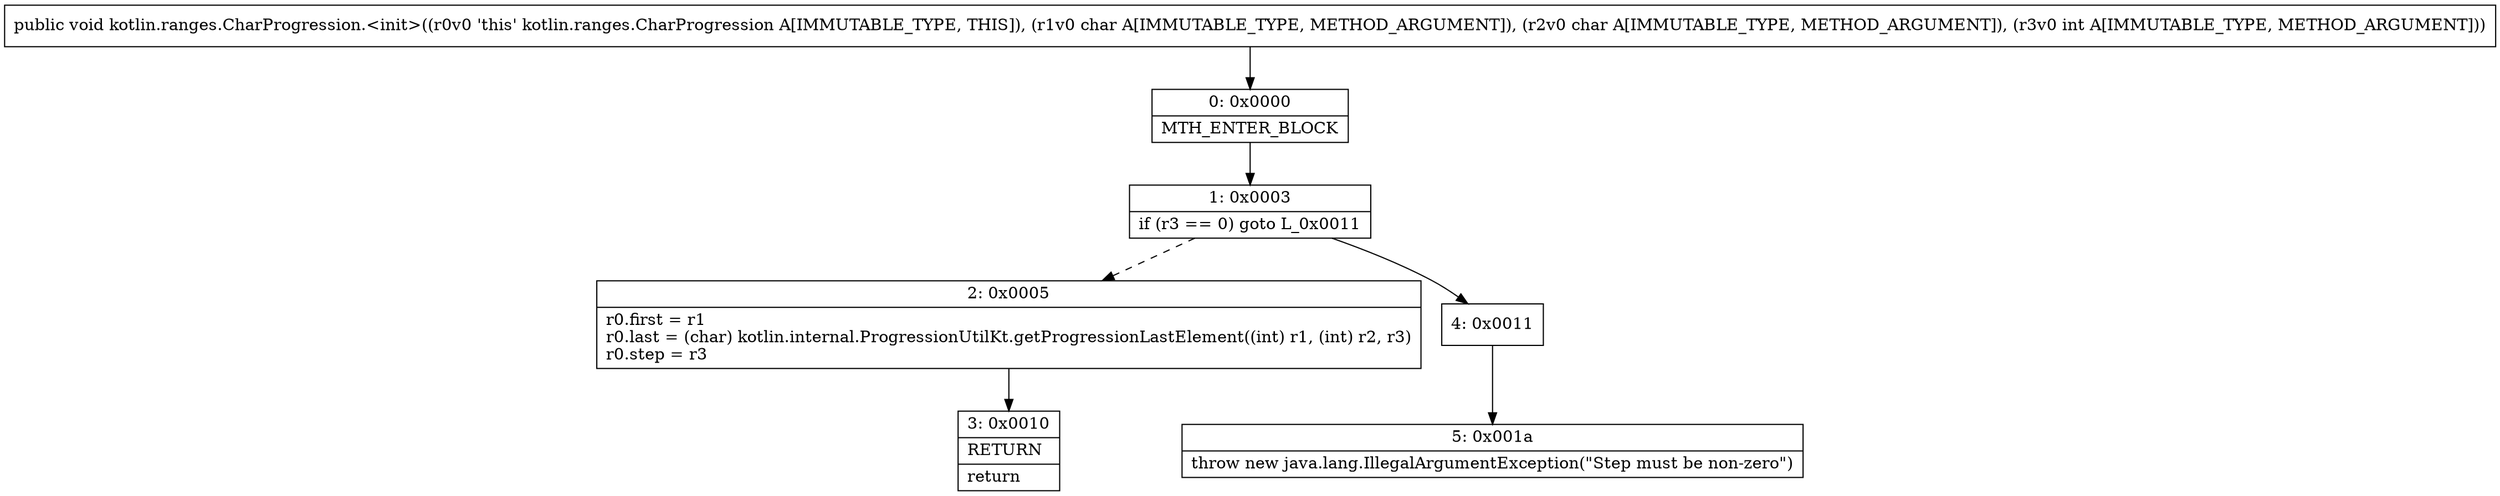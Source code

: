 digraph "CFG forkotlin.ranges.CharProgression.\<init\>(CCI)V" {
Node_0 [shape=record,label="{0\:\ 0x0000|MTH_ENTER_BLOCK\l}"];
Node_1 [shape=record,label="{1\:\ 0x0003|if (r3 == 0) goto L_0x0011\l}"];
Node_2 [shape=record,label="{2\:\ 0x0005|r0.first = r1\lr0.last = (char) kotlin.internal.ProgressionUtilKt.getProgressionLastElement((int) r1, (int) r2, r3)\lr0.step = r3\l}"];
Node_3 [shape=record,label="{3\:\ 0x0010|RETURN\l|return\l}"];
Node_4 [shape=record,label="{4\:\ 0x0011}"];
Node_5 [shape=record,label="{5\:\ 0x001a|throw new java.lang.IllegalArgumentException(\"Step must be non\-zero\")\l}"];
MethodNode[shape=record,label="{public void kotlin.ranges.CharProgression.\<init\>((r0v0 'this' kotlin.ranges.CharProgression A[IMMUTABLE_TYPE, THIS]), (r1v0 char A[IMMUTABLE_TYPE, METHOD_ARGUMENT]), (r2v0 char A[IMMUTABLE_TYPE, METHOD_ARGUMENT]), (r3v0 int A[IMMUTABLE_TYPE, METHOD_ARGUMENT])) }"];
MethodNode -> Node_0;
Node_0 -> Node_1;
Node_1 -> Node_2[style=dashed];
Node_1 -> Node_4;
Node_2 -> Node_3;
Node_4 -> Node_5;
}


